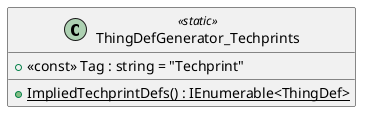 @startuml
class ThingDefGenerator_Techprints <<static>> {
    + <<const>> Tag : string = "Techprint"
    + {static} ImpliedTechprintDefs() : IEnumerable<ThingDef>
}
@enduml
